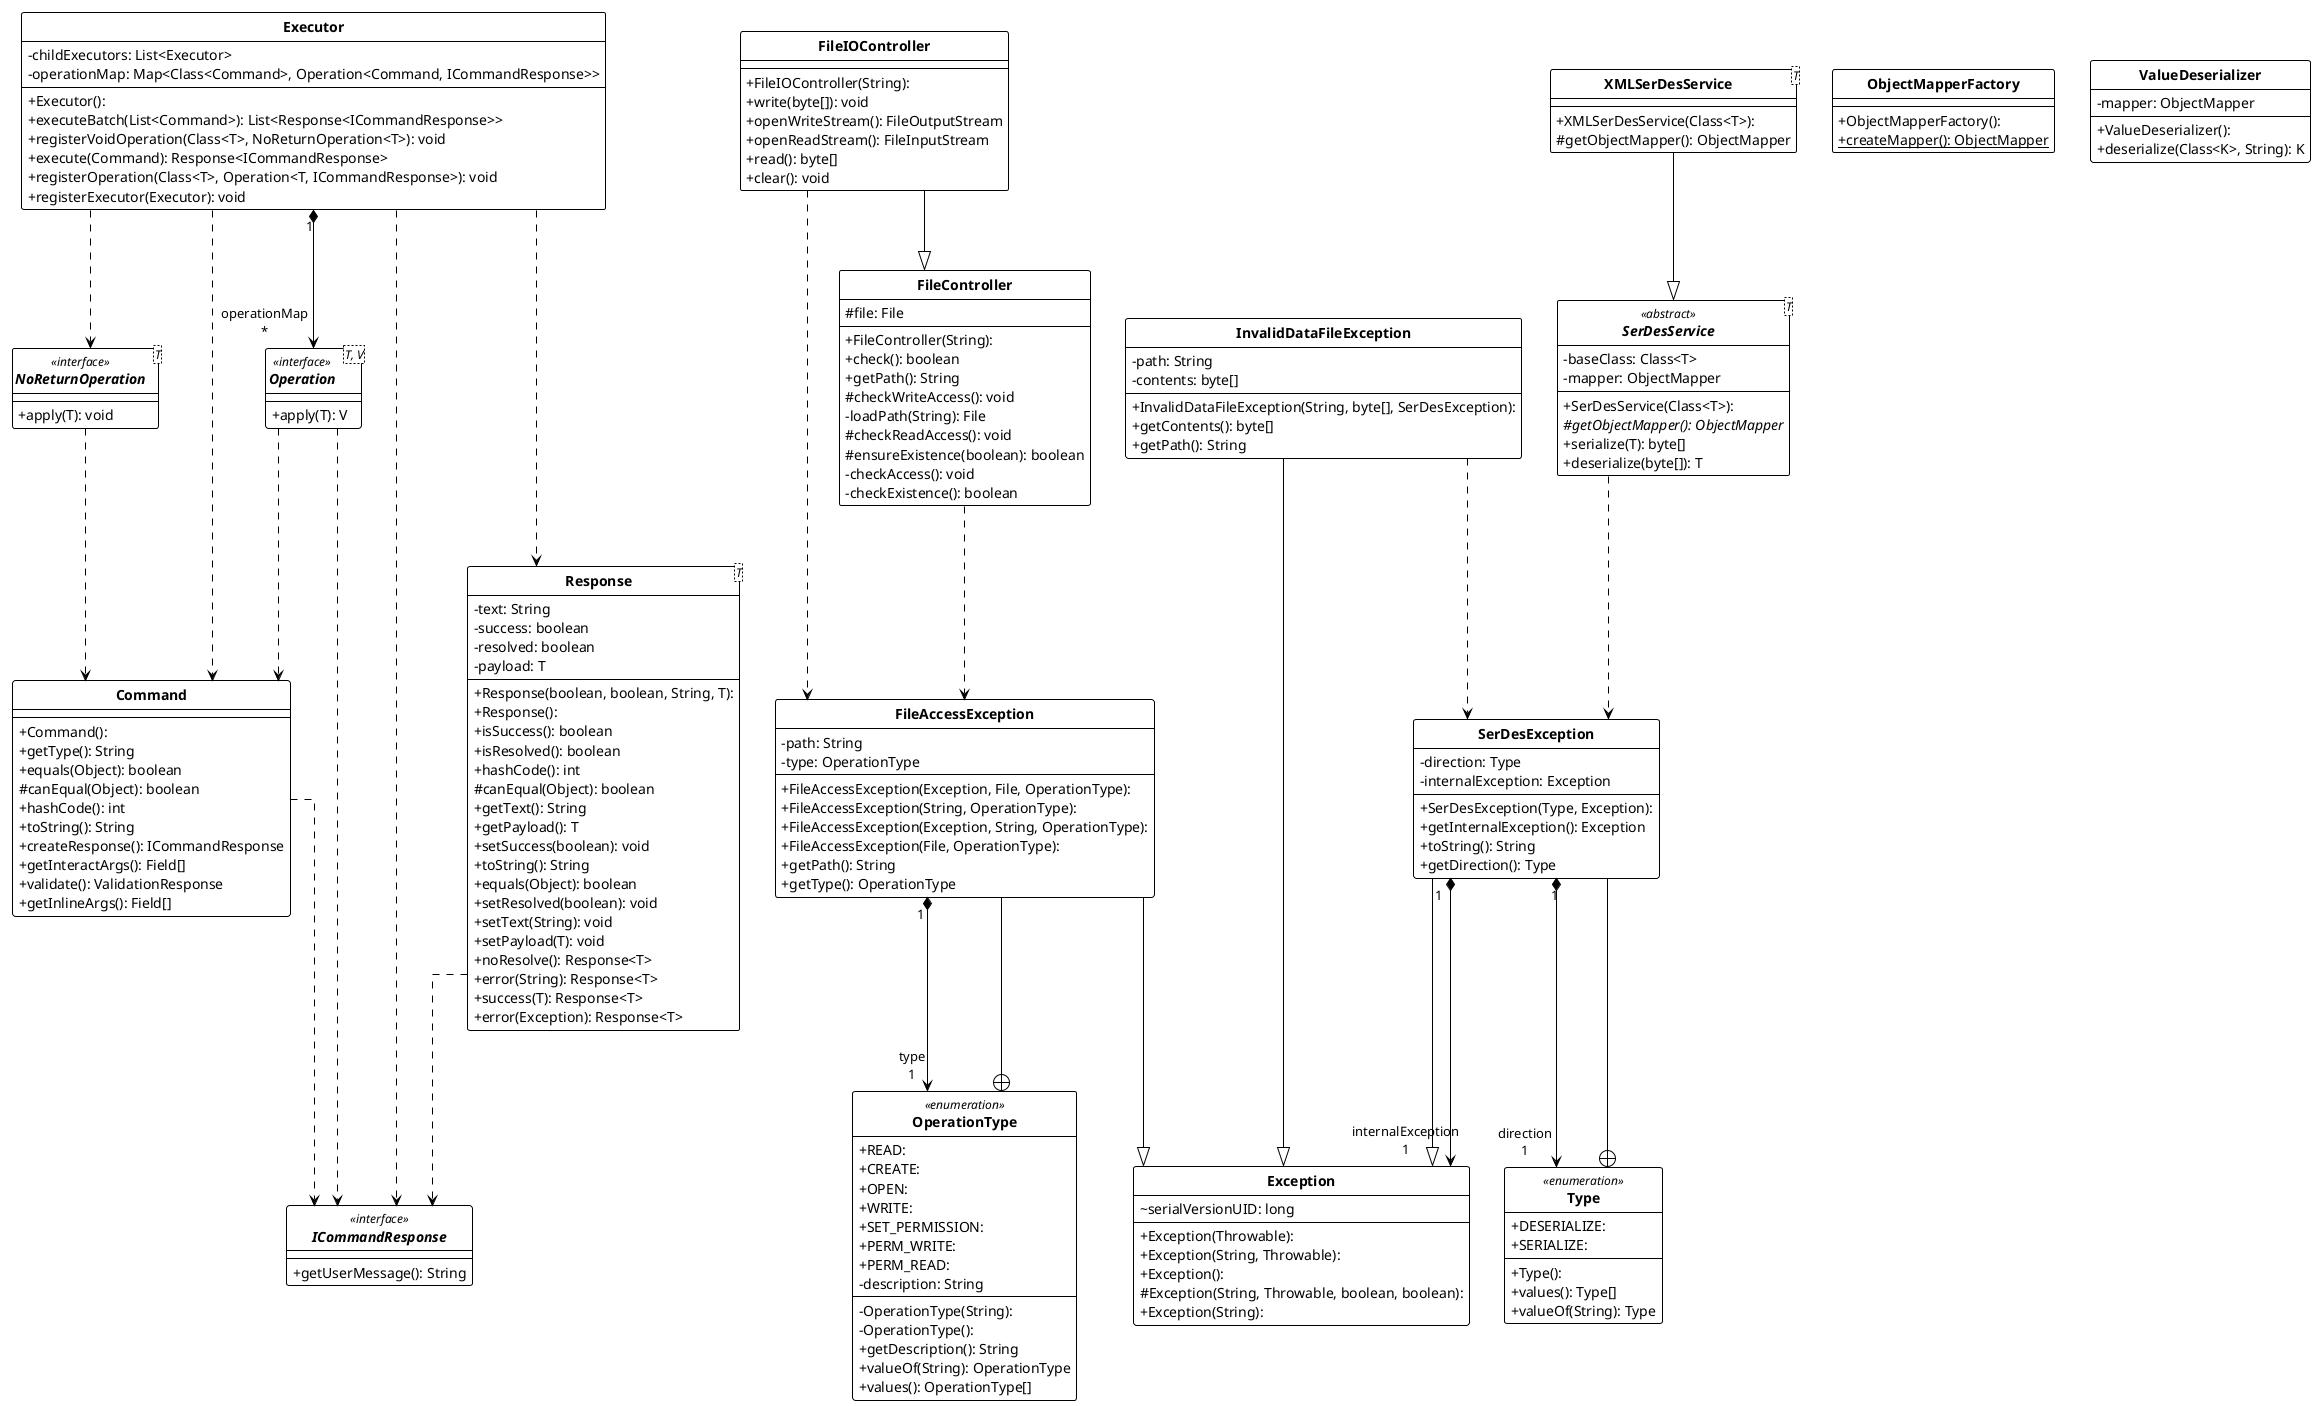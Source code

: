 
@startuml

!theme plain
top to bottom direction
skinparam linetype ortho
skinparam classAttributeIconSize 0
'skinparam CircledCharacterFontSize 0
'skinparam CircledCharacterRadius 0
hide circle

<style>
classDiagram {
    class {
        header {
            FontStyle bold
        }
    }
}
</style>
!theme plain
top to bottom direction
skinparam linetype ortho

class Command {
  + Command(): 
  + getType(): String
  + equals(Object): boolean
  # canEqual(Object): boolean
  + hashCode(): int
  + toString(): String
  + createResponse(): ICommandResponse
  + getInteractArgs(): Field[]
  + validate(): ValidationResponse
  + getInlineArgs(): Field[]
}
class Exception {
  + Exception(Throwable): 
  + Exception(String, Throwable): 
  + Exception(): 
  # Exception(String, Throwable, boolean, boolean): 
  + Exception(String): 
  ~ serialVersionUID: long
}
class Executor {
  + Executor(): 
  - childExecutors: List<Executor>
  - operationMap: Map<Class<Command>, Operation<Command, ICommandResponse>>
  + executeBatch(List<Command>): List<Response<ICommandResponse>>
  + registerVoidOperation(Class<T>, NoReturnOperation<T>): void
  + execute(Command): Response<ICommandResponse>
  + registerOperation(Class<T>, Operation<T, ICommandResponse>): void
  + registerExecutor(Executor): void
}
class FileAccessException {
  + FileAccessException(Exception, File, OperationType): 
  + FileAccessException(String, OperationType): 
  + FileAccessException(Exception, String, OperationType): 
  + FileAccessException(File, OperationType): 
  - path: String
  - type: OperationType
  + getPath(): String
  + getType(): OperationType
}
class FileController {
  + FileController(String): 
  # file: File
  + check(): boolean
  + getPath(): String
  # checkWriteAccess(): void
  - loadPath(String): File
  # checkReadAccess(): void
  # ensureExistence(boolean): boolean
  - checkAccess(): void
  - checkExistence(): boolean
}
class FileIOController {
  + FileIOController(String): 
  + write(byte[]): void
  + openWriteStream(): FileOutputStream
  + openReadStream(): FileInputStream
  + read(): byte[]
  + clear(): void
}
interface ICommandResponse << interface >> {
  + getUserMessage(): String
}
class InvalidDataFileException {
  + InvalidDataFileException(String, byte[], SerDesException): 
  - path: String
  - contents: byte[]
  + getContents(): byte[]
  + getPath(): String
}
interface NoReturnOperation<T> << interface >> {
  + apply(T): void
}
class ObjectMapperFactory {
  + ObjectMapperFactory(): 
  {static} + createMapper(): ObjectMapper
}
interface Operation<T, V> << interface >> {
  + apply(T): V
}
enum OperationType << enumeration >> {
  - OperationType(String): 
  - OperationType(): 
  + READ: 
  + CREATE: 
  + OPEN: 
  + WRITE: 
  + SET_PERMISSION: 
  + PERM_WRITE: 
  + PERM_READ: 
  - description: String
  + getDescription(): String
  + valueOf(String): OperationType
  + values(): OperationType[]
}
class Response<T> {
  + Response(boolean, boolean, String, T): 
  + Response(): 
  - text: String
  - success: boolean
  - resolved: boolean
  - payload: T
  + isSuccess(): boolean
  + isResolved(): boolean
  + hashCode(): int
  # canEqual(Object): boolean
  + getText(): String
  + getPayload(): T
  + setSuccess(boolean): void
  + toString(): String
  + equals(Object): boolean
  + setResolved(boolean): void
  + setText(String): void
  + setPayload(T): void
  + noResolve(): Response<T>
  + error(String): Response<T>
  + success(T): Response<T>
  + error(Exception): Response<T>
}
class SerDesException {
  + SerDesException(Type, Exception): 
  - direction: Type
  - internalException: Exception
  + getInternalException(): Exception
  + toString(): String
  + getDirection(): Type
}
abstract class SerDesService<T>  <<abstract>> {
  + SerDesService(Class<T>): 
  - baseClass: Class<T>
  - mapper: ObjectMapper
  {abstract} # getObjectMapper(): ObjectMapper
  + serialize(T): byte[]
  + deserialize(byte[]): T
}
enum Type << enumeration >> {
  + Type(): 
  + DESERIALIZE: 
  + SERIALIZE: 
  + values(): Type[]
  + valueOf(String): Type
}
class ValueDeserializer {
  + ValueDeserializer(): 
  - mapper: ObjectMapper
  + deserialize(Class<K>, String): K
}
class XMLSerDesService<T> {
  + XMLSerDesService(Class<T>): 
  # getObjectMapper(): ObjectMapper
}

Command                   ..>  ICommandResponse         
Executor                  ..>  Command                  
Executor                  ..>  ICommandResponse         
Executor                  ..>  NoReturnOperation        
Executor                 "1" *--> "operationMap\n*" Operation                
Executor                  ..>  Response                 
FileAccessException       --^  Exception                
FileAccessException      "1" *--> "type\n1" OperationType            
FileController            ..>  FileAccessException      
FileIOController          ..>  FileAccessException      
FileIOController          --^  FileController           
InvalidDataFileException  --^  Exception                
InvalidDataFileException  ..>  SerDesException          
NoReturnOperation         ..>  Command                  
Operation                 ..>  Command                  
Operation                 ..>  ICommandResponse         
OperationType             +--  FileAccessException      
Response                  ..>  ICommandResponse         
SerDesException           --^  Exception                
SerDesException          "1" *--> "internalException\n1" Exception                
SerDesException          "1" *--> "direction\n1" Type                     
SerDesService             ..>  SerDesException          
Type                      +--  SerDesException          
XMLSerDesService          --^  SerDesService            
@enduml
